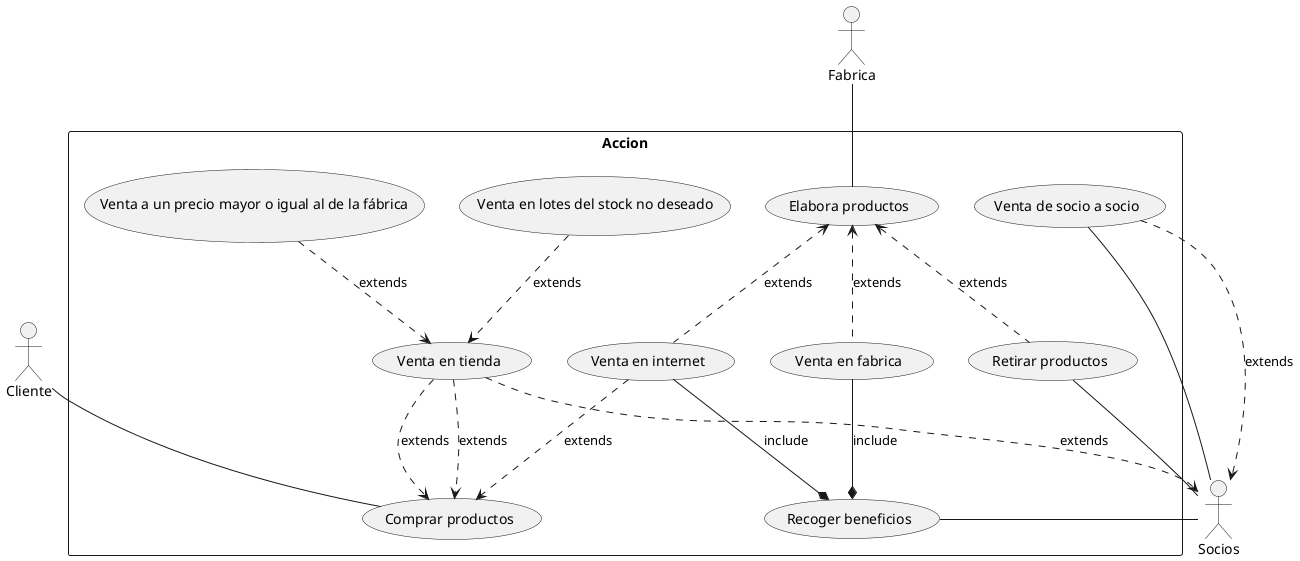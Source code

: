 @startuml EJ 1
skinparam packageStyle rectangle
    actor Socios
    actor Fabrica
    actor Cliente

rectangle Accion{

(Comprar productos) as (Buy)
(Venta en fabrica) as (VF)
(Venta en internet) as (VI)
(Venta en tienda) as (VT)
(Venta de socio a socio) as (VSS)
(Recoger beneficios) as (Ben)
(Elabora productos) as (Produc)
(Retirar productos) as (Recoger)
(Venta a un precio mayor o igual al de la fábrica) as (VentaNormal)
(Venta en lotes del stock no deseado) as (Lotes)

    Fabrica --  Produc
    Produc <.. VI : extends
    Produc <.. VF : extends

    Produc <.. Recoger : extends

    Recoger -- Socios

    VSS ..> Socios : extends
    Socios -- VSS
    VT ..> Socios : extends

    VentaNormal ..> VT : extends
    Lotes ..> VT : extends

    Cliente -- Buy
    VT ..> Buy: extends
    VT ..> Buy : extends
    VI ..> Buy : extends
    VF --* Ben : include
    VI --* Ben : include
    Ben -- Socios
}
@enduml

